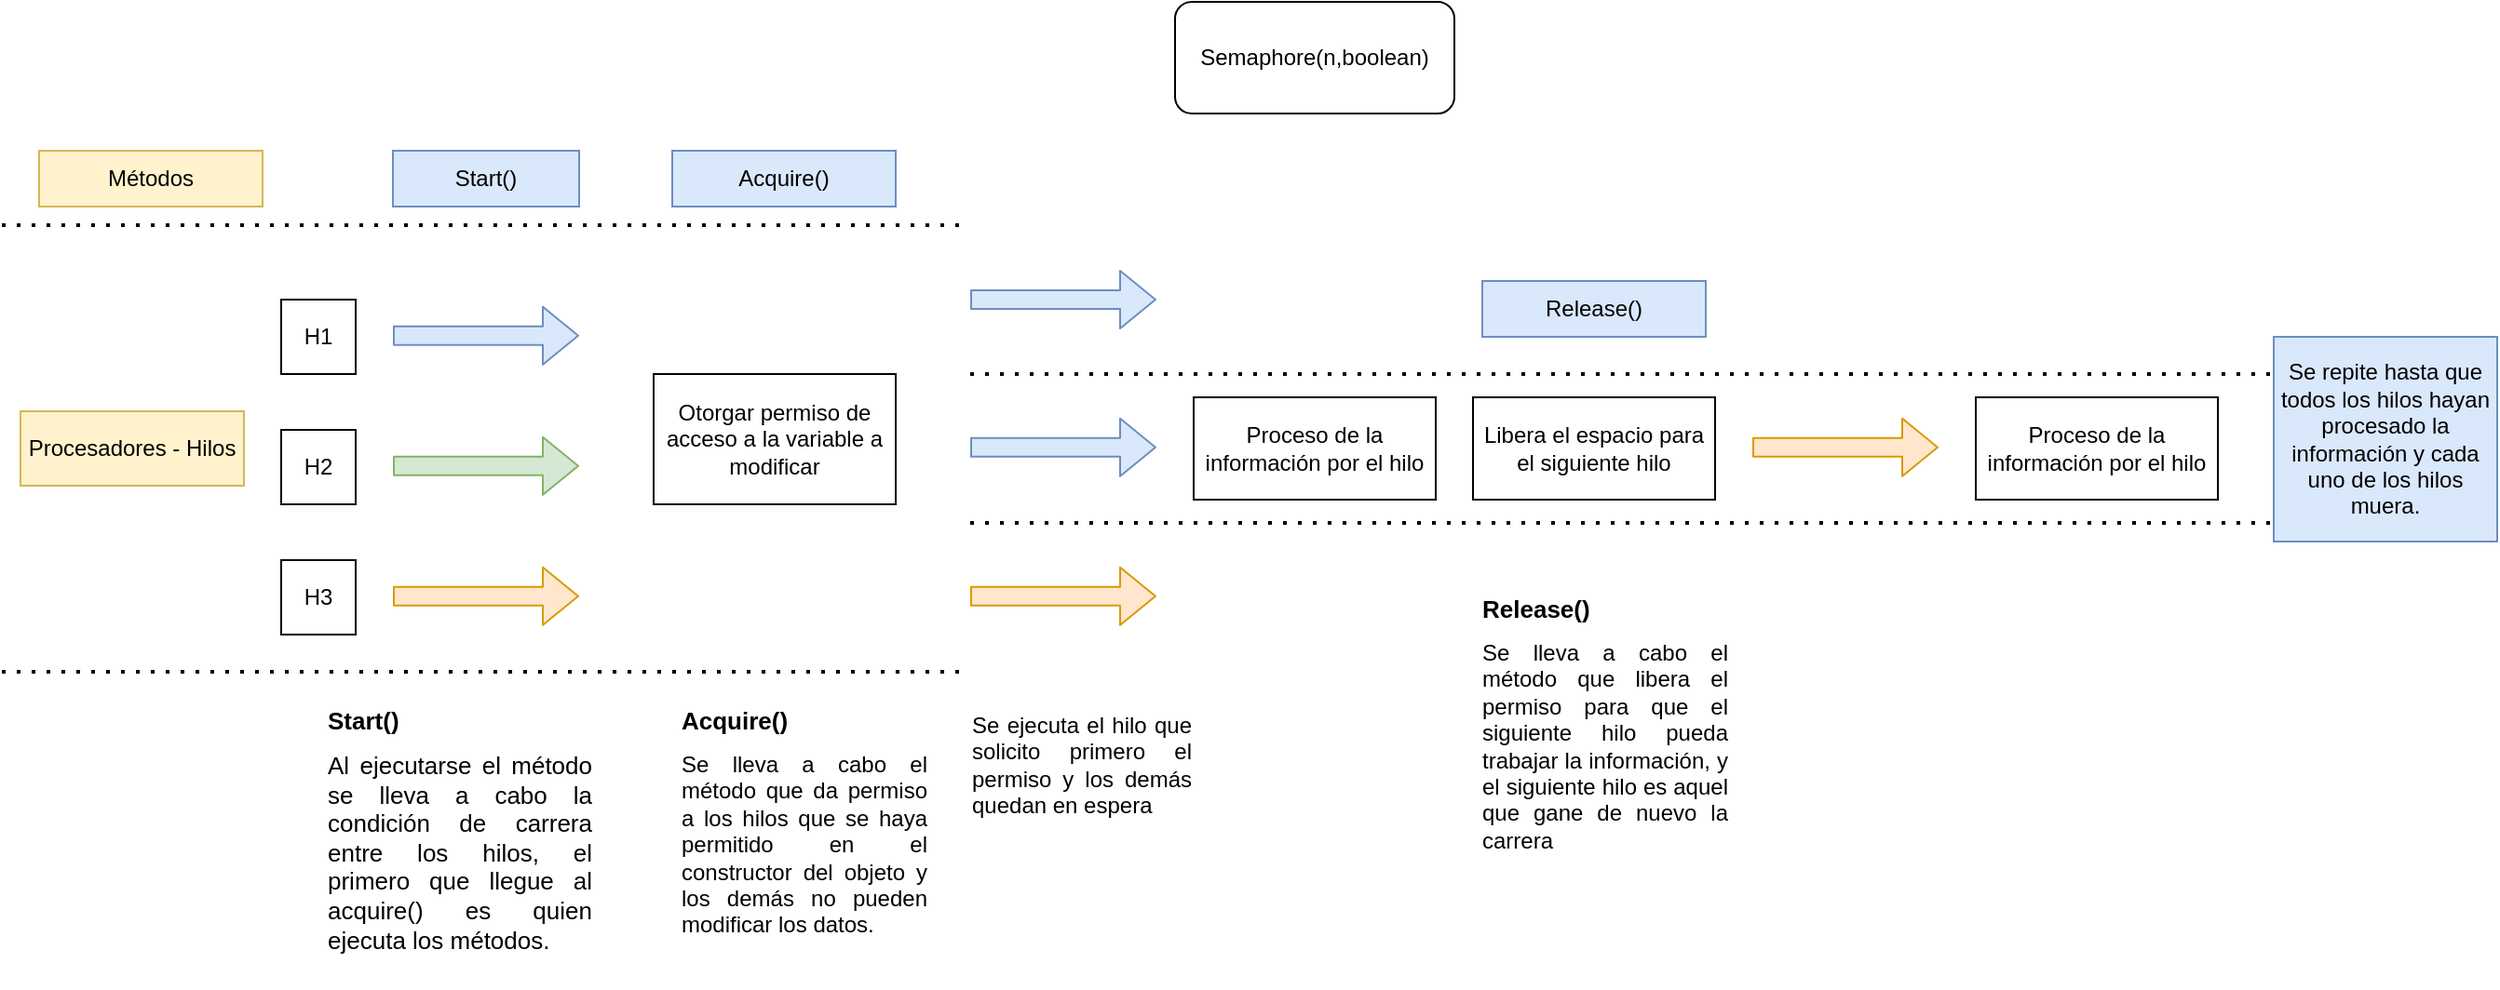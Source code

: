 <mxfile version="13.9.9" type="device"><diagram name="Page-1" id="74e2e168-ea6b-b213-b513-2b3c1d86103e"><mxGraphModel dx="1447" dy="850" grid="1" gridSize="10" guides="1" tooltips="1" connect="1" arrows="1" fold="1" page="1" pageScale="1" pageWidth="1100" pageHeight="850" background="#ffffff" math="0" shadow="0"><root><mxCell id="0"/><mxCell id="1" parent="0"/><mxCell id="nu98n7yMVm0evlYTvNlr-1" value="Semaphore(n,boolean)" style="rounded=1;whiteSpace=wrap;html=1;" vertex="1" parent="1"><mxGeometry x="670" y="80" width="150" height="60" as="geometry"/></mxCell><mxCell id="nu98n7yMVm0evlYTvNlr-3" value="Procesadores - Hilos" style="rounded=0;whiteSpace=wrap;html=1;fillColor=#fff2cc;strokeColor=#d6b656;" vertex="1" parent="1"><mxGeometry x="50" y="300" width="120" height="40" as="geometry"/></mxCell><mxCell id="nu98n7yMVm0evlYTvNlr-4" value="" style="shape=flexArrow;endArrow=classic;html=1;fillColor=#dae8fc;strokeColor=#6c8ebf;" edge="1" parent="1"><mxGeometry width="50" height="50" relative="1" as="geometry"><mxPoint x="250" y="259.41" as="sourcePoint"/><mxPoint x="350" y="259.41" as="targetPoint"/></mxGeometry></mxCell><mxCell id="nu98n7yMVm0evlYTvNlr-6" value="" style="shape=flexArrow;endArrow=classic;html=1;fillColor=#d5e8d4;strokeColor=#82b366;" edge="1" parent="1"><mxGeometry width="50" height="50" relative="1" as="geometry"><mxPoint x="250" y="329.41" as="sourcePoint"/><mxPoint x="350.0" y="329.41" as="targetPoint"/></mxGeometry></mxCell><mxCell id="nu98n7yMVm0evlYTvNlr-7" value="" style="shape=flexArrow;endArrow=classic;html=1;fillColor=#ffe6cc;strokeColor=#d79b00;" edge="1" parent="1"><mxGeometry width="50" height="50" relative="1" as="geometry"><mxPoint x="250" y="399.41" as="sourcePoint"/><mxPoint x="350.0" y="399.41" as="targetPoint"/></mxGeometry></mxCell><mxCell id="nu98n7yMVm0evlYTvNlr-8" value="H3" style="rounded=0;whiteSpace=wrap;html=1;" vertex="1" parent="1"><mxGeometry x="190" y="380" width="40" height="40" as="geometry"/></mxCell><mxCell id="nu98n7yMVm0evlYTvNlr-9" value="H1" style="rounded=0;whiteSpace=wrap;html=1;" vertex="1" parent="1"><mxGeometry x="190" y="240" width="40" height="40" as="geometry"/></mxCell><mxCell id="nu98n7yMVm0evlYTvNlr-12" value="H2" style="rounded=0;whiteSpace=wrap;html=1;" vertex="1" parent="1"><mxGeometry x="190" y="310" width="40" height="40" as="geometry"/></mxCell><mxCell id="nu98n7yMVm0evlYTvNlr-13" value="Start()" style="text;html=1;strokeColor=#6c8ebf;fillColor=#dae8fc;align=center;verticalAlign=middle;whiteSpace=wrap;rounded=0;" vertex="1" parent="1"><mxGeometry x="250" y="160" width="100" height="30" as="geometry"/></mxCell><mxCell id="nu98n7yMVm0evlYTvNlr-14" value="" style="endArrow=none;dashed=1;html=1;dashPattern=1 3;strokeWidth=2;fillColor=#FFFFFF;gradientColor=none;" edge="1" parent="1"><mxGeometry width="50" height="50" relative="1" as="geometry"><mxPoint x="40" y="200" as="sourcePoint"/><mxPoint x="560" y="200" as="targetPoint"/></mxGeometry></mxCell><mxCell id="nu98n7yMVm0evlYTvNlr-15" value="Métodos" style="rounded=0;whiteSpace=wrap;html=1;fillColor=#fff2cc;strokeColor=#d6b656;" vertex="1" parent="1"><mxGeometry x="60" y="160" width="120" height="30" as="geometry"/></mxCell><mxCell id="nu98n7yMVm0evlYTvNlr-17" value="Acquire()" style="rounded=0;whiteSpace=wrap;html=1;fillColor=#dae8fc;strokeColor=#6c8ebf;" vertex="1" parent="1"><mxGeometry x="400" y="160" width="120" height="30" as="geometry"/></mxCell><mxCell id="nu98n7yMVm0evlYTvNlr-19" value="" style="endArrow=none;dashed=1;html=1;dashPattern=1 3;strokeWidth=2;fillColor=#FFFFFF;gradientColor=none;" edge="1" parent="1"><mxGeometry width="50" height="50" relative="1" as="geometry"><mxPoint x="40" y="440" as="sourcePoint"/><mxPoint x="560" y="440" as="targetPoint"/></mxGeometry></mxCell><mxCell id="nu98n7yMVm0evlYTvNlr-20" value="Otorgar permiso de acceso a la variable a modificar" style="rounded=0;whiteSpace=wrap;html=1;" vertex="1" parent="1"><mxGeometry x="390" y="280" width="130" height="70" as="geometry"/></mxCell><mxCell id="nu98n7yMVm0evlYTvNlr-21" value="&lt;h1 style=&quot;text-align: justify ; font-size: 13px&quot;&gt;&lt;font style=&quot;font-size: 13px&quot;&gt;Start()&lt;/font&gt;&lt;/h1&gt;&lt;div style=&quot;text-align: justify ; font-size: 13px&quot;&gt;&lt;font style=&quot;font-size: 13px&quot;&gt;Al ejecutarse el método se lleva a cabo la condición de carrera entre los hilos, el primero que llegue al acquire() es quien ejecuta los métodos.&amp;nbsp;&lt;/font&gt;&lt;/div&gt;" style="text;html=1;strokeColor=none;fillColor=none;spacing=5;spacingTop=-20;whiteSpace=wrap;overflow=hidden;rounded=0;" vertex="1" parent="1"><mxGeometry x="210" y="460" width="150" height="150" as="geometry"/></mxCell><mxCell id="nu98n7yMVm0evlYTvNlr-22" value="&lt;h1 style=&quot;text-align: justify ; font-size: 13px&quot;&gt;Acquire()&lt;/h1&gt;&lt;div style=&quot;text-align: justify&quot;&gt;Se lleva a cabo el método que da permiso a los hilos que se haya permitido en el constructor del objeto y los demás no pueden modificar los datos.&lt;/div&gt;" style="text;html=1;strokeColor=none;fillColor=none;spacing=5;spacingTop=-20;whiteSpace=wrap;overflow=hidden;rounded=0;" vertex="1" parent="1"><mxGeometry x="400" y="460" width="140" height="150" as="geometry"/></mxCell><mxCell id="nu98n7yMVm0evlYTvNlr-31" value="" style="shape=flexArrow;endArrow=classic;html=1;fillColor=#dae8fc;strokeColor=#6c8ebf;" edge="1" parent="1"><mxGeometry width="50" height="50" relative="1" as="geometry"><mxPoint x="560" y="319.41" as="sourcePoint"/><mxPoint x="660" y="319.41" as="targetPoint"/></mxGeometry></mxCell><mxCell id="nu98n7yMVm0evlYTvNlr-35" value="" style="endArrow=none;dashed=1;html=1;dashPattern=1 3;strokeWidth=2;fillColor=#FFFFFF;gradientColor=none;" edge="1" parent="1"><mxGeometry width="50" height="50" relative="1" as="geometry"><mxPoint x="560" y="360" as="sourcePoint"/><mxPoint x="1320" y="360" as="targetPoint"/></mxGeometry></mxCell><mxCell id="nu98n7yMVm0evlYTvNlr-36" value="" style="endArrow=none;dashed=1;html=1;dashPattern=1 3;strokeWidth=2;fillColor=#FFFFFF;gradientColor=none;" edge="1" parent="1"><mxGeometry width="50" height="50" relative="1" as="geometry"><mxPoint x="560" y="280" as="sourcePoint"/><mxPoint x="1320" y="280" as="targetPoint"/></mxGeometry></mxCell><mxCell id="nu98n7yMVm0evlYTvNlr-37" value="" style="shape=flexArrow;endArrow=classic;html=1;fillColor=#ffe6cc;strokeColor=#d79b00;" edge="1" parent="1"><mxGeometry width="50" height="50" relative="1" as="geometry"><mxPoint x="560" y="399.41" as="sourcePoint"/><mxPoint x="660.0" y="399.41" as="targetPoint"/></mxGeometry></mxCell><mxCell id="nu98n7yMVm0evlYTvNlr-38" value="" style="shape=flexArrow;endArrow=classic;html=1;fillColor=#dae8fc;strokeColor=#6c8ebf;" edge="1" parent="1"><mxGeometry width="50" height="50" relative="1" as="geometry"><mxPoint x="560" y="240.0" as="sourcePoint"/><mxPoint x="660" y="240.0" as="targetPoint"/></mxGeometry></mxCell><mxCell id="nu98n7yMVm0evlYTvNlr-42" value="&lt;div style=&quot;text-align: justify&quot;&gt;&lt;span&gt;Se ejecuta el hilo que solicito primero el permiso y los demás quedan en espera&lt;/span&gt;&lt;/div&gt;" style="text;html=1;strokeColor=none;fillColor=none;align=center;verticalAlign=middle;whiteSpace=wrap;rounded=0;" vertex="1" parent="1"><mxGeometry x="560" y="460" width="120" height="60" as="geometry"/></mxCell><mxCell id="nu98n7yMVm0evlYTvNlr-43" value="Release()" style="rounded=0;whiteSpace=wrap;html=1;fillColor=#dae8fc;strokeColor=#6c8ebf;" vertex="1" parent="1"><mxGeometry x="835" y="230" width="120" height="30" as="geometry"/></mxCell><mxCell id="nu98n7yMVm0evlYTvNlr-44" value="Proceso de la información por el hilo" style="rounded=0;whiteSpace=wrap;html=1;" vertex="1" parent="1"><mxGeometry x="680" y="292.5" width="130" height="55" as="geometry"/></mxCell><mxCell id="nu98n7yMVm0evlYTvNlr-46" value="Libera el espacio para el siguiente hilo" style="rounded=0;whiteSpace=wrap;html=1;" vertex="1" parent="1"><mxGeometry x="830" y="292.5" width="130" height="55" as="geometry"/></mxCell><mxCell id="nu98n7yMVm0evlYTvNlr-47" value="&lt;h1 style=&quot;text-align: justify ; font-size: 13px&quot;&gt;Release()&lt;/h1&gt;&lt;div style=&quot;text-align: justify&quot;&gt;Se lleva a cabo el método que libera el permiso para que el siguiente hilo pueda trabajar la información, y el siguiente hilo es aquel que gane de nuevo la carrera&lt;/div&gt;" style="text;html=1;strokeColor=none;fillColor=none;spacing=5;spacingTop=-20;whiteSpace=wrap;overflow=hidden;rounded=0;" vertex="1" parent="1"><mxGeometry x="830" y="400" width="140" height="150" as="geometry"/></mxCell><mxCell id="nu98n7yMVm0evlYTvNlr-48" value="" style="shape=flexArrow;endArrow=classic;html=1;fillColor=#ffe6cc;strokeColor=#d79b00;" edge="1" parent="1"><mxGeometry width="50" height="50" relative="1" as="geometry"><mxPoint x="980" y="319.41" as="sourcePoint"/><mxPoint x="1080.0" y="319.41" as="targetPoint"/></mxGeometry></mxCell><mxCell id="nu98n7yMVm0evlYTvNlr-49" value="Proceso de la información por el hilo" style="rounded=0;whiteSpace=wrap;html=1;" vertex="1" parent="1"><mxGeometry x="1100" y="292.5" width="130" height="55" as="geometry"/></mxCell><mxCell id="nu98n7yMVm0evlYTvNlr-51" value="Se repite hasta que todos los hilos hayan procesado la información y cada uno de los hilos muera." style="rounded=0;whiteSpace=wrap;html=1;fillColor=#dae8fc;strokeColor=#6c8ebf;" vertex="1" parent="1"><mxGeometry x="1260" y="260" width="120" height="110" as="geometry"/></mxCell></root></mxGraphModel></diagram></mxfile>